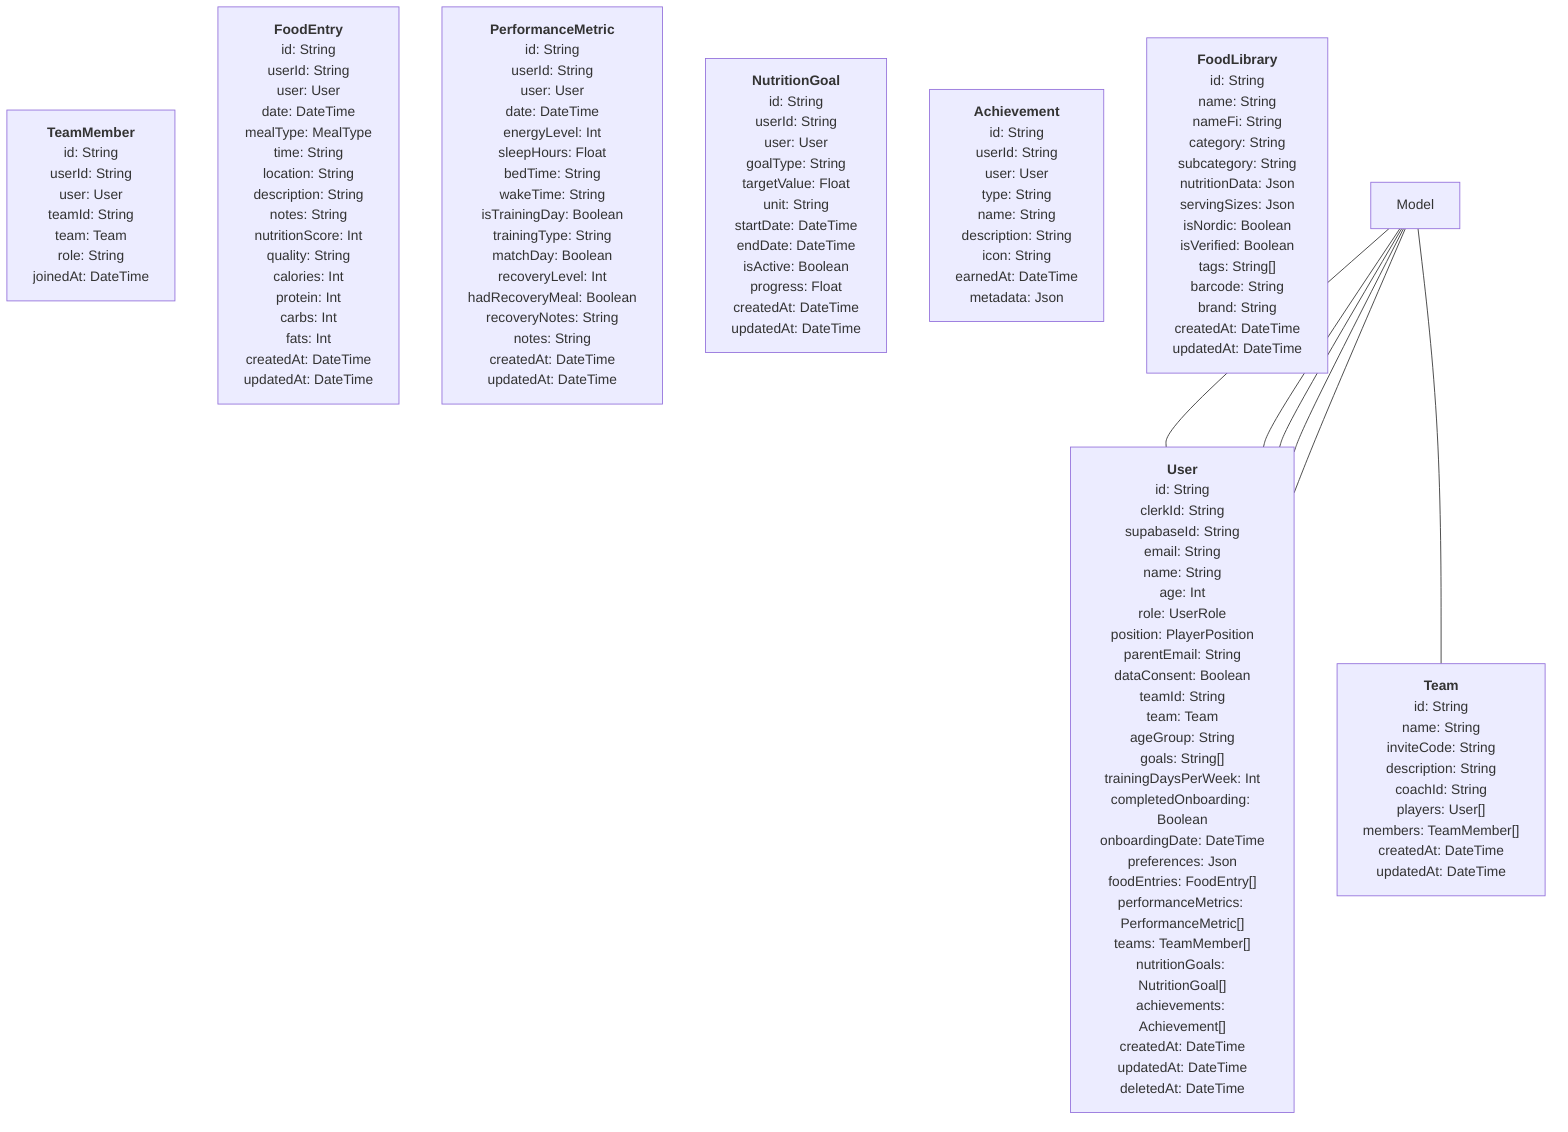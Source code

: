 graph TD
  User["<b>User</b><br/>id: String<br/>clerkId: String<br/>supabaseId: String<br/>email: String<br/>name: String<br/>age: Int<br/>role: UserRole<br/>position: PlayerPosition<br/>parentEmail: String<br/>dataConsent: Boolean<br/>teamId: String<br/>team: Team<br/>ageGroup: String<br/>goals: String[]<br/>trainingDaysPerWeek: Int<br/>completedOnboarding: Boolean<br/>onboardingDate: DateTime<br/>preferences: Json<br/>foodEntries: FoodEntry[]<br/>performanceMetrics: PerformanceMetric[]<br/>teams: TeamMember[]<br/>nutritionGoals: NutritionGoal[]<br/>achievements: Achievement[]<br/>createdAt: DateTime<br/>updatedAt: DateTime<br/>deletedAt: DateTime"]
  Team["<b>Team</b><br/>id: String<br/>name: String<br/>inviteCode: String<br/>description: String<br/>coachId: String<br/>players: User[]<br/>members: TeamMember[]<br/>createdAt: DateTime<br/>updatedAt: DateTime"]
  TeamMember["<b>TeamMember</b><br/>id: String<br/>userId: String<br/>user: User<br/>teamId: String<br/>team: Team<br/>role: String<br/>joinedAt: DateTime"]
  FoodEntry["<b>FoodEntry</b><br/>id: String<br/>userId: String<br/>user: User<br/>date: DateTime<br/>mealType: MealType<br/>time: String<br/>location: String<br/>description: String<br/>notes: String<br/>nutritionScore: Int<br/>quality: String<br/>calories: Int<br/>protein: Int<br/>carbs: Int<br/>fats: Int<br/>createdAt: DateTime<br/>updatedAt: DateTime"]
  PerformanceMetric["<b>PerformanceMetric</b><br/>id: String<br/>userId: String<br/>user: User<br/>date: DateTime<br/>energyLevel: Int<br/>sleepHours: Float<br/>bedTime: String<br/>wakeTime: String<br/>isTrainingDay: Boolean<br/>trainingType: String<br/>matchDay: Boolean<br/>recoveryLevel: Int<br/>hadRecoveryMeal: Boolean<br/>recoveryNotes: String<br/>notes: String<br/>createdAt: DateTime<br/>updatedAt: DateTime"]
  NutritionGoal["<b>NutritionGoal</b><br/>id: String<br/>userId: String<br/>user: User<br/>goalType: String<br/>targetValue: Float<br/>unit: String<br/>startDate: DateTime<br/>endDate: DateTime<br/>isActive: Boolean<br/>progress: Float<br/>createdAt: DateTime<br/>updatedAt: DateTime"]
  Achievement["<b>Achievement</b><br/>id: String<br/>userId: String<br/>user: User<br/>type: String<br/>name: String<br/>description: String<br/>icon: String<br/>earnedAt: DateTime<br/>metadata: Json"]
  FoodLibrary["<b>FoodLibrary</b><br/>id: String<br/>name: String<br/>nameFi: String<br/>category: String<br/>subcategory: String<br/>nutritionData: Json<br/>servingSizes: Json<br/>isNordic: Boolean<br/>isVerified: Boolean<br/>tags: String[]<br/>barcode: String<br/>brand: String<br/>createdAt: DateTime<br/>updatedAt: DateTime"]
  Model --- User
  Model --- Team
  Model --- User
  Model --- User
  Model --- User
  Model --- User